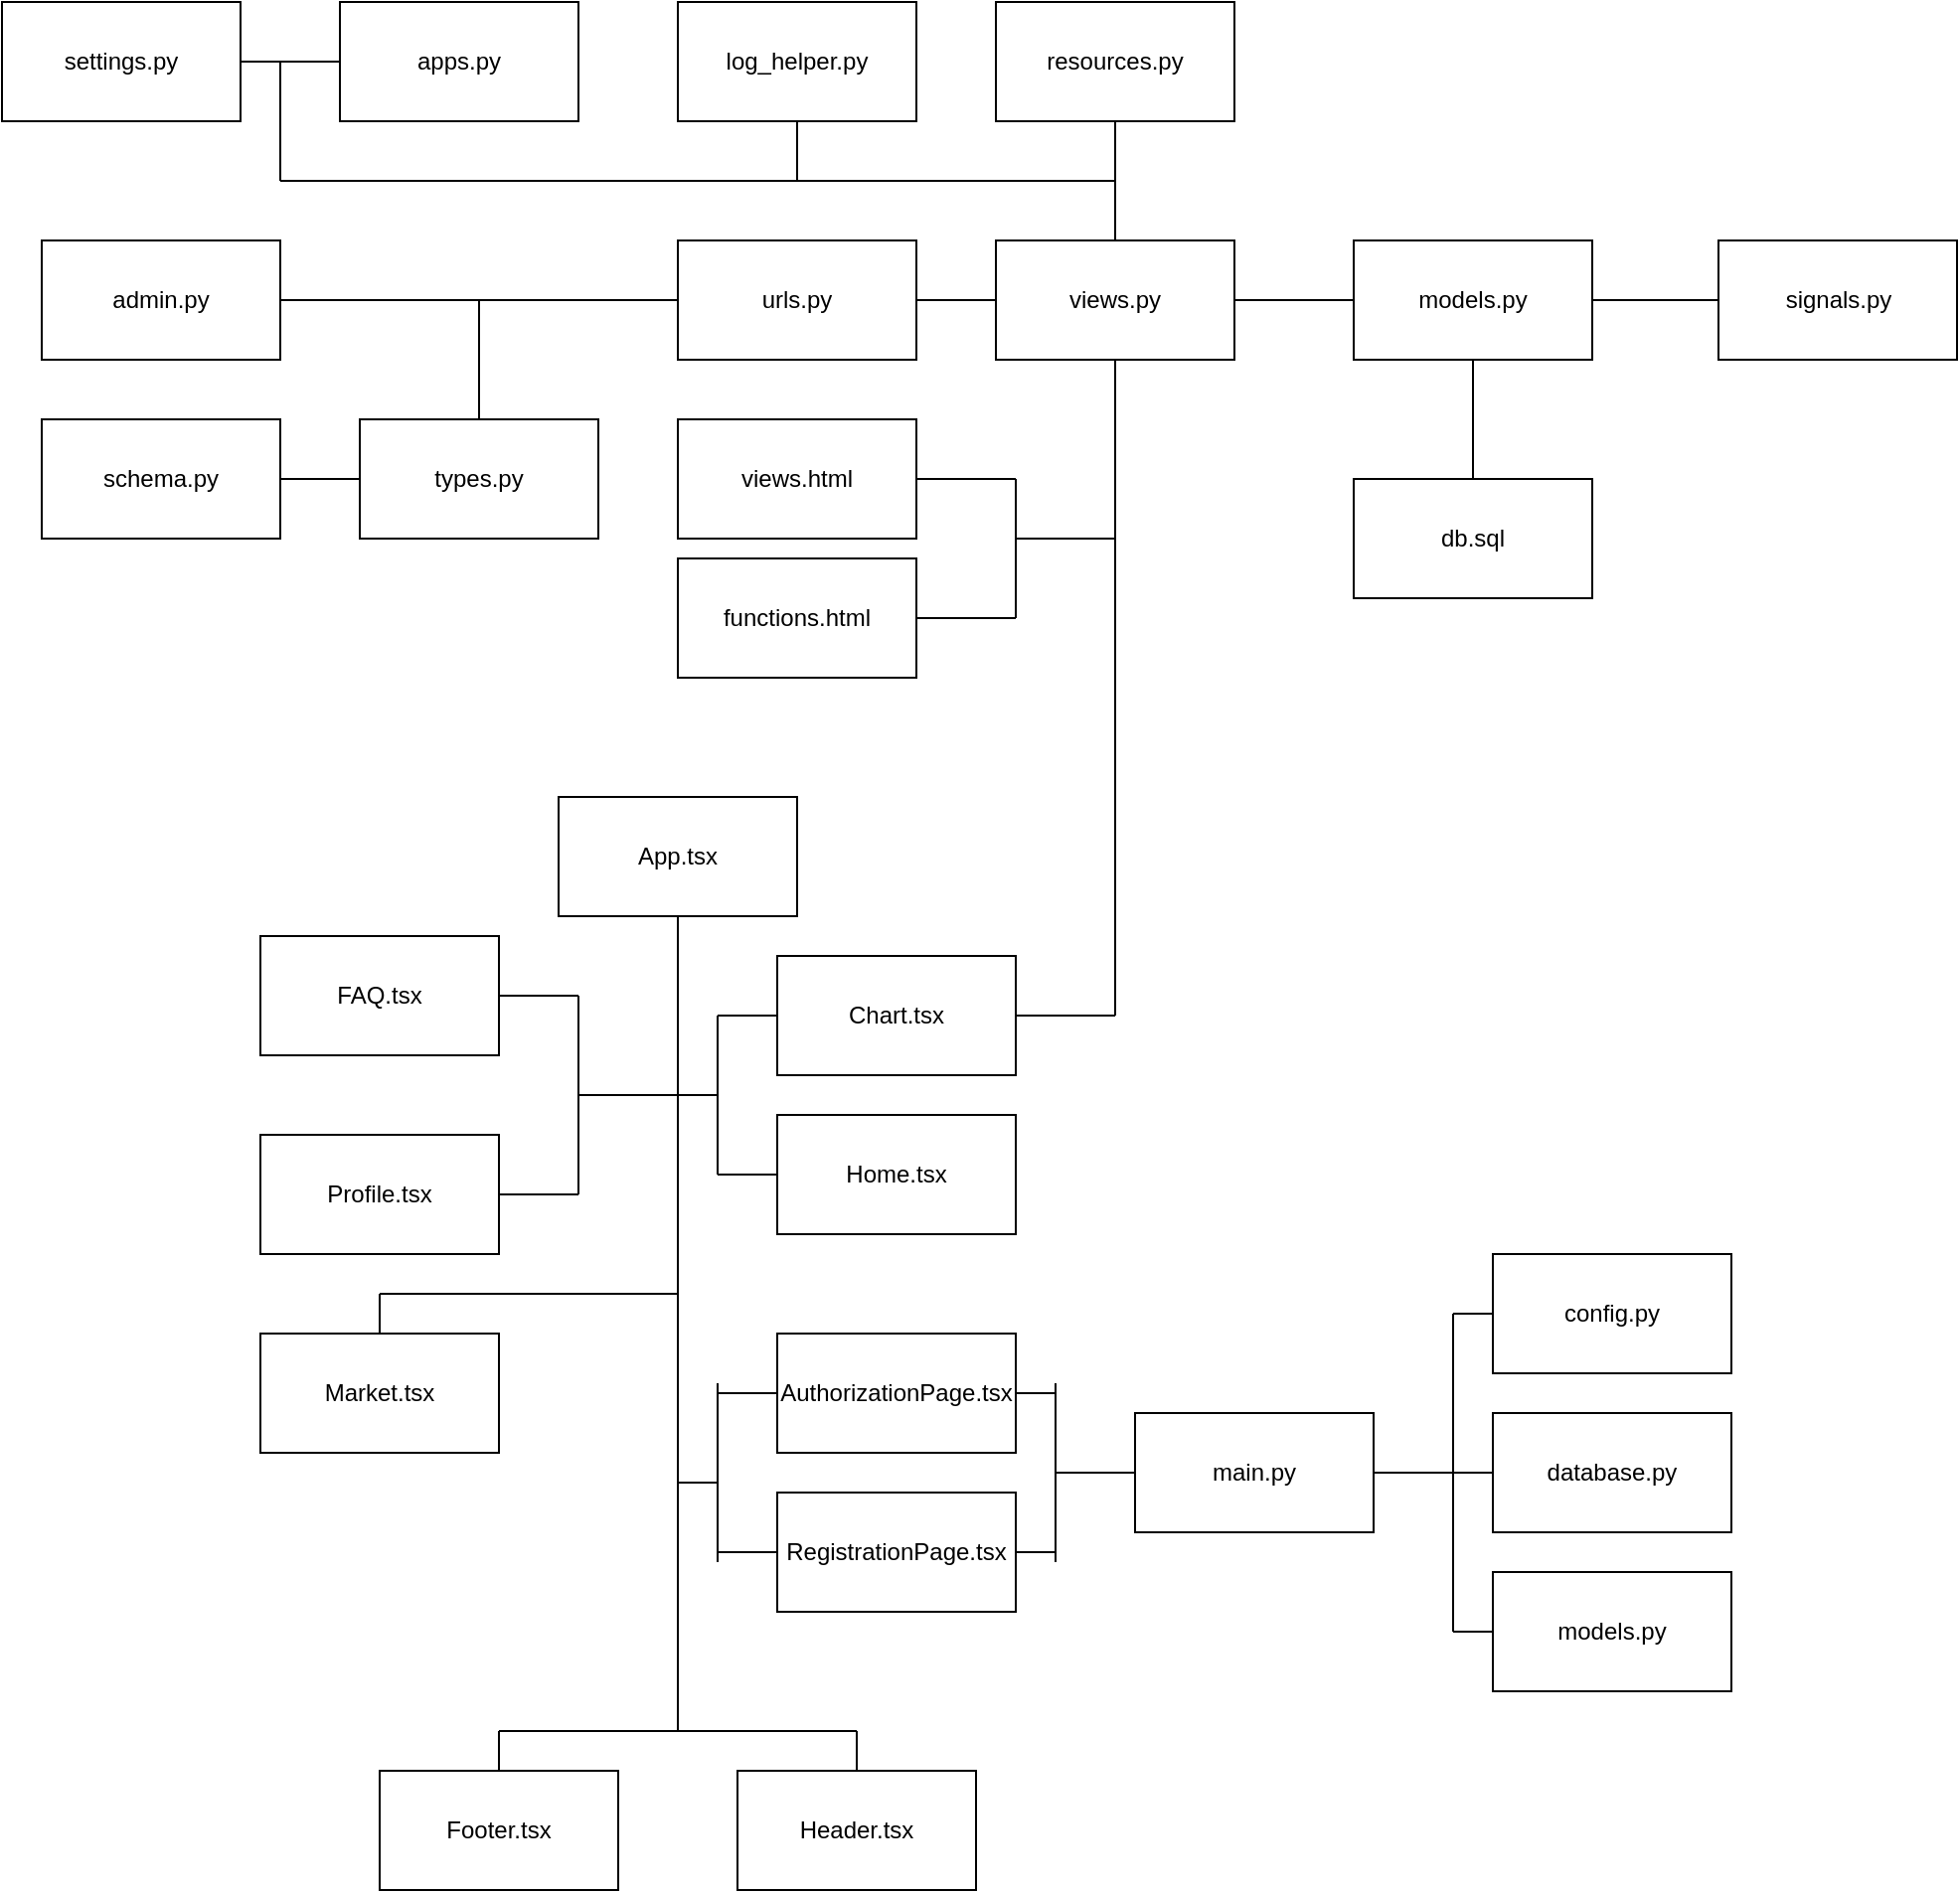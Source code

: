 <mxfile version="25.0.3">
  <diagram name="Страница — 1" id="OIgztMC9xmjlAzjdPpEm">
    <mxGraphModel dx="2044" dy="639" grid="1" gridSize="10" guides="1" tooltips="1" connect="1" arrows="1" fold="1" page="1" pageScale="1" pageWidth="827" pageHeight="1169" math="0" shadow="0">
      <root>
        <mxCell id="0" />
        <mxCell id="1" parent="0" />
        <mxCell id="k0LEbVaQzsWmvaf97h7i-1" value="urls.py" style="rounded=0;whiteSpace=wrap;html=1;" vertex="1" parent="1">
          <mxGeometry x="-110" y="260" width="120" height="60" as="geometry" />
        </mxCell>
        <mxCell id="k0LEbVaQzsWmvaf97h7i-2" value="views.py" style="rounded=0;whiteSpace=wrap;html=1;" vertex="1" parent="1">
          <mxGeometry x="50" y="260" width="120" height="60" as="geometry" />
        </mxCell>
        <mxCell id="k0LEbVaQzsWmvaf97h7i-8" value="schema.py" style="rounded=0;whiteSpace=wrap;html=1;" vertex="1" parent="1">
          <mxGeometry x="-430" y="350" width="120" height="60" as="geometry" />
        </mxCell>
        <mxCell id="k0LEbVaQzsWmvaf97h7i-12" value="types.py" style="rounded=0;whiteSpace=wrap;html=1;" vertex="1" parent="1">
          <mxGeometry x="-270" y="350" width="120" height="60" as="geometry" />
        </mxCell>
        <mxCell id="k0LEbVaQzsWmvaf97h7i-15" value="" style="endArrow=none;html=1;rounded=0;exitX=1;exitY=0.5;exitDx=0;exitDy=0;" edge="1" parent="1" target="k0LEbVaQzsWmvaf97h7i-2">
          <mxGeometry width="50" height="50" relative="1" as="geometry">
            <mxPoint x="10" y="290" as="sourcePoint" />
            <mxPoint x="30" y="380" as="targetPoint" />
          </mxGeometry>
        </mxCell>
        <mxCell id="k0LEbVaQzsWmvaf97h7i-18" value="signals.py" style="rounded=0;whiteSpace=wrap;html=1;" vertex="1" parent="1">
          <mxGeometry x="413.5" y="260" width="120" height="60" as="geometry" />
        </mxCell>
        <mxCell id="k0LEbVaQzsWmvaf97h7i-20" value="functions.html" style="rounded=0;whiteSpace=wrap;html=1;" vertex="1" parent="1">
          <mxGeometry x="-110" y="420" width="120" height="60" as="geometry" />
        </mxCell>
        <mxCell id="k0LEbVaQzsWmvaf97h7i-21" value="views.html" style="rounded=0;whiteSpace=wrap;html=1;" vertex="1" parent="1">
          <mxGeometry x="-110" y="350" width="120" height="60" as="geometry" />
        </mxCell>
        <mxCell id="k0LEbVaQzsWmvaf97h7i-22" value="" style="endArrow=none;html=1;rounded=0;entryX=0.5;entryY=1;entryDx=0;entryDy=0;" edge="1" parent="1" target="k0LEbVaQzsWmvaf97h7i-2">
          <mxGeometry width="50" height="50" relative="1" as="geometry">
            <mxPoint x="110" y="410" as="sourcePoint" />
            <mxPoint x="130" y="330" as="targetPoint" />
          </mxGeometry>
        </mxCell>
        <mxCell id="k0LEbVaQzsWmvaf97h7i-26" value="log_helper.py" style="rounded=0;whiteSpace=wrap;html=1;" vertex="1" parent="1">
          <mxGeometry x="-110" y="140" width="120" height="60" as="geometry" />
        </mxCell>
        <mxCell id="k0LEbVaQzsWmvaf97h7i-27" value="resources.py" style="rounded=0;whiteSpace=wrap;html=1;" vertex="1" parent="1">
          <mxGeometry x="50" y="140" width="120" height="60" as="geometry" />
        </mxCell>
        <mxCell id="k0LEbVaQzsWmvaf97h7i-28" value="" style="endArrow=none;html=1;rounded=0;exitX=0.5;exitY=0;exitDx=0;exitDy=0;entryX=0.5;entryY=1;entryDx=0;entryDy=0;" edge="1" parent="1" source="k0LEbVaQzsWmvaf97h7i-2" target="k0LEbVaQzsWmvaf97h7i-27">
          <mxGeometry width="50" height="50" relative="1" as="geometry">
            <mxPoint x="60" y="260" as="sourcePoint" />
            <mxPoint x="110" y="210" as="targetPoint" />
          </mxGeometry>
        </mxCell>
        <mxCell id="k0LEbVaQzsWmvaf97h7i-29" value="" style="endArrow=none;html=1;rounded=0;entryX=0.5;entryY=1;entryDx=0;entryDy=0;" edge="1" parent="1" target="k0LEbVaQzsWmvaf97h7i-26">
          <mxGeometry width="50" height="50" relative="1" as="geometry">
            <mxPoint x="-50" y="230" as="sourcePoint" />
            <mxPoint x="-30" y="220" as="targetPoint" />
          </mxGeometry>
        </mxCell>
        <mxCell id="k0LEbVaQzsWmvaf97h7i-30" value="" style="endArrow=none;html=1;rounded=0;" edge="1" parent="1">
          <mxGeometry width="50" height="50" relative="1" as="geometry">
            <mxPoint x="-50" y="230" as="sourcePoint" />
            <mxPoint x="110" y="230" as="targetPoint" />
          </mxGeometry>
        </mxCell>
        <mxCell id="k0LEbVaQzsWmvaf97h7i-32" value="admin.py" style="rounded=0;whiteSpace=wrap;html=1;" vertex="1" parent="1">
          <mxGeometry x="-430" y="260" width="120" height="60" as="geometry" />
        </mxCell>
        <mxCell id="k0LEbVaQzsWmvaf97h7i-34" value="" style="endArrow=none;html=1;rounded=0;exitX=1;exitY=0.5;exitDx=0;exitDy=0;" edge="1" parent="1" source="k0LEbVaQzsWmvaf97h7i-20">
          <mxGeometry width="50" height="50" relative="1" as="geometry">
            <mxPoint x="90" y="420" as="sourcePoint" />
            <mxPoint x="60" y="450" as="targetPoint" />
          </mxGeometry>
        </mxCell>
        <mxCell id="k0LEbVaQzsWmvaf97h7i-35" value="" style="endArrow=none;html=1;rounded=0;" edge="1" parent="1">
          <mxGeometry width="50" height="50" relative="1" as="geometry">
            <mxPoint x="60" y="450" as="sourcePoint" />
            <mxPoint x="60" y="380" as="targetPoint" />
          </mxGeometry>
        </mxCell>
        <mxCell id="k0LEbVaQzsWmvaf97h7i-36" value="" style="endArrow=none;html=1;rounded=0;exitX=1;exitY=0.5;exitDx=0;exitDy=0;" edge="1" parent="1" source="k0LEbVaQzsWmvaf97h7i-21">
          <mxGeometry width="50" height="50" relative="1" as="geometry">
            <mxPoint x="170" y="420" as="sourcePoint" />
            <mxPoint x="60" y="380" as="targetPoint" />
          </mxGeometry>
        </mxCell>
        <mxCell id="k0LEbVaQzsWmvaf97h7i-37" value="" style="endArrow=none;html=1;rounded=0;" edge="1" parent="1">
          <mxGeometry width="50" height="50" relative="1" as="geometry">
            <mxPoint x="60" y="410" as="sourcePoint" />
            <mxPoint x="110" y="410" as="targetPoint" />
          </mxGeometry>
        </mxCell>
        <mxCell id="k0LEbVaQzsWmvaf97h7i-38" value="apps.py" style="rounded=0;whiteSpace=wrap;html=1;" vertex="1" parent="1">
          <mxGeometry x="-280" y="140" width="120" height="60" as="geometry" />
        </mxCell>
        <mxCell id="k0LEbVaQzsWmvaf97h7i-39" value="settings.py" style="rounded=0;whiteSpace=wrap;html=1;" vertex="1" parent="1">
          <mxGeometry x="-450" y="140" width="120" height="60" as="geometry" />
        </mxCell>
        <mxCell id="k0LEbVaQzsWmvaf97h7i-40" value="" style="endArrow=none;html=1;rounded=0;exitX=1;exitY=0.5;exitDx=0;exitDy=0;" edge="1" parent="1" source="k0LEbVaQzsWmvaf97h7i-39" target="k0LEbVaQzsWmvaf97h7i-38">
          <mxGeometry width="50" height="50" relative="1" as="geometry">
            <mxPoint x="-350" y="300" as="sourcePoint" />
            <mxPoint x="-300" y="250" as="targetPoint" />
          </mxGeometry>
        </mxCell>
        <mxCell id="k0LEbVaQzsWmvaf97h7i-41" value="" style="endArrow=none;html=1;rounded=0;" edge="1" parent="1">
          <mxGeometry width="50" height="50" relative="1" as="geometry">
            <mxPoint x="-310" y="230" as="sourcePoint" />
            <mxPoint x="-310" y="170" as="targetPoint" />
          </mxGeometry>
        </mxCell>
        <mxCell id="k0LEbVaQzsWmvaf97h7i-42" value="" style="endArrow=none;html=1;rounded=0;" edge="1" parent="1">
          <mxGeometry width="50" height="50" relative="1" as="geometry">
            <mxPoint x="-310" y="230" as="sourcePoint" />
            <mxPoint x="-50" y="230" as="targetPoint" />
          </mxGeometry>
        </mxCell>
        <mxCell id="k0LEbVaQzsWmvaf97h7i-43" value="App.tsx" style="rounded=0;whiteSpace=wrap;html=1;" vertex="1" parent="1">
          <mxGeometry x="-170" y="540" width="120" height="60" as="geometry" />
        </mxCell>
        <mxCell id="k0LEbVaQzsWmvaf97h7i-45" value="Profile.tsx" style="rounded=0;whiteSpace=wrap;html=1;" vertex="1" parent="1">
          <mxGeometry x="-320" y="710" width="120" height="60" as="geometry" />
        </mxCell>
        <mxCell id="k0LEbVaQzsWmvaf97h7i-49" value="Home.tsx" style="rounded=0;whiteSpace=wrap;html=1;" vertex="1" parent="1">
          <mxGeometry x="-60" y="700" width="120" height="60" as="geometry" />
        </mxCell>
        <mxCell id="k0LEbVaQzsWmvaf97h7i-50" value="AuthorizationPage.tsx" style="rounded=0;whiteSpace=wrap;html=1;" vertex="1" parent="1">
          <mxGeometry x="-60" y="810" width="120" height="60" as="geometry" />
        </mxCell>
        <mxCell id="k0LEbVaQzsWmvaf97h7i-51" value="RegistrationPage.tsx" style="rounded=0;whiteSpace=wrap;html=1;" vertex="1" parent="1">
          <mxGeometry x="-60" y="890" width="120" height="60" as="geometry" />
        </mxCell>
        <mxCell id="k0LEbVaQzsWmvaf97h7i-54" value="" style="endArrow=none;html=1;rounded=0;" edge="1" parent="1">
          <mxGeometry width="50" height="50" relative="1" as="geometry">
            <mxPoint x="-260" y="790" as="sourcePoint" />
            <mxPoint x="-110" y="790" as="targetPoint" />
          </mxGeometry>
        </mxCell>
        <mxCell id="k0LEbVaQzsWmvaf97h7i-55" value="" style="endArrow=none;html=1;rounded=0;" edge="1" parent="1">
          <mxGeometry width="50" height="50" relative="1" as="geometry">
            <mxPoint x="-260" y="810" as="sourcePoint" />
            <mxPoint x="-260" y="790" as="targetPoint" />
          </mxGeometry>
        </mxCell>
        <mxCell id="k0LEbVaQzsWmvaf97h7i-57" value="" style="endArrow=none;html=1;rounded=0;exitX=1;exitY=0.5;exitDx=0;exitDy=0;" edge="1" parent="1">
          <mxGeometry width="50" height="50" relative="1" as="geometry">
            <mxPoint x="-200" y="640" as="sourcePoint" />
            <mxPoint x="-160" y="640" as="targetPoint" />
          </mxGeometry>
        </mxCell>
        <mxCell id="k0LEbVaQzsWmvaf97h7i-58" value="" style="endArrow=none;html=1;rounded=0;exitX=1;exitY=0.5;exitDx=0;exitDy=0;" edge="1" parent="1" source="k0LEbVaQzsWmvaf97h7i-45">
          <mxGeometry width="50" height="50" relative="1" as="geometry">
            <mxPoint x="-150" y="730" as="sourcePoint" />
            <mxPoint x="-160" y="740" as="targetPoint" />
          </mxGeometry>
        </mxCell>
        <mxCell id="k0LEbVaQzsWmvaf97h7i-59" value="" style="endArrow=none;html=1;rounded=0;" edge="1" parent="1">
          <mxGeometry width="50" height="50" relative="1" as="geometry">
            <mxPoint x="-160" y="740" as="sourcePoint" />
            <mxPoint x="-160" y="640" as="targetPoint" />
          </mxGeometry>
        </mxCell>
        <mxCell id="k0LEbVaQzsWmvaf97h7i-62" value="" style="endArrow=none;html=1;rounded=0;" edge="1" parent="1">
          <mxGeometry width="50" height="50" relative="1" as="geometry">
            <mxPoint x="-90" y="730" as="sourcePoint" />
            <mxPoint x="-90" y="650" as="targetPoint" />
            <Array as="points">
              <mxPoint x="-90" y="690" />
            </Array>
          </mxGeometry>
        </mxCell>
        <mxCell id="k0LEbVaQzsWmvaf97h7i-63" value="" style="endArrow=none;html=1;rounded=0;" edge="1" parent="1">
          <mxGeometry width="50" height="50" relative="1" as="geometry">
            <mxPoint x="-160" y="690" as="sourcePoint" />
            <mxPoint x="-90" y="690" as="targetPoint" />
          </mxGeometry>
        </mxCell>
        <mxCell id="k0LEbVaQzsWmvaf97h7i-65" value="FAQ.tsx" style="rounded=0;whiteSpace=wrap;html=1;" vertex="1" parent="1">
          <mxGeometry x="-320" y="610" width="120" height="60" as="geometry" />
        </mxCell>
        <mxCell id="k0LEbVaQzsWmvaf97h7i-67" value="" style="endArrow=none;html=1;rounded=0;entryX=0.5;entryY=1;entryDx=0;entryDy=0;" edge="1" parent="1" target="k0LEbVaQzsWmvaf97h7i-43">
          <mxGeometry width="50" height="50" relative="1" as="geometry">
            <mxPoint x="-110" y="790" as="sourcePoint" />
            <mxPoint x="-70" y="720" as="targetPoint" />
          </mxGeometry>
        </mxCell>
        <mxCell id="k0LEbVaQzsWmvaf97h7i-69" value="" style="endArrow=none;html=1;rounded=0;entryX=0;entryY=0.5;entryDx=0;entryDy=0;" edge="1" parent="1">
          <mxGeometry width="50" height="50" relative="1" as="geometry">
            <mxPoint x="-90" y="650" as="sourcePoint" />
            <mxPoint x="-60" y="650" as="targetPoint" />
          </mxGeometry>
        </mxCell>
        <mxCell id="k0LEbVaQzsWmvaf97h7i-70" value="" style="endArrow=none;html=1;rounded=0;entryX=0;entryY=0.5;entryDx=0;entryDy=0;" edge="1" parent="1" target="k0LEbVaQzsWmvaf97h7i-49">
          <mxGeometry width="50" height="50" relative="1" as="geometry">
            <mxPoint x="-90" y="730" as="sourcePoint" />
            <mxPoint x="-90" y="610" as="targetPoint" />
          </mxGeometry>
        </mxCell>
        <mxCell id="k0LEbVaQzsWmvaf97h7i-71" value="" style="endArrow=none;html=1;rounded=0;" edge="1" parent="1">
          <mxGeometry width="50" height="50" relative="1" as="geometry">
            <mxPoint x="110" y="410" as="sourcePoint" />
            <mxPoint x="110" y="650" as="targetPoint" />
          </mxGeometry>
        </mxCell>
        <mxCell id="k0LEbVaQzsWmvaf97h7i-72" value="" style="endArrow=none;html=1;rounded=0;exitX=1;exitY=0.5;exitDx=0;exitDy=0;" edge="1" parent="1" source="k0LEbVaQzsWmvaf97h7i-51">
          <mxGeometry width="50" height="50" relative="1" as="geometry">
            <mxPoint x="120" y="815" as="sourcePoint" />
            <mxPoint x="80" y="920" as="targetPoint" />
          </mxGeometry>
        </mxCell>
        <mxCell id="k0LEbVaQzsWmvaf97h7i-73" value="" style="endArrow=none;html=1;rounded=0;exitX=1;exitY=0.5;exitDx=0;exitDy=0;" edge="1" parent="1" source="k0LEbVaQzsWmvaf97h7i-50">
          <mxGeometry width="50" height="50" relative="1" as="geometry">
            <mxPoint x="140" y="805" as="sourcePoint" />
            <mxPoint x="80" y="840" as="targetPoint" />
          </mxGeometry>
        </mxCell>
        <mxCell id="k0LEbVaQzsWmvaf97h7i-74" value="" style="endArrow=none;html=1;rounded=0;" edge="1" parent="1">
          <mxGeometry width="50" height="50" relative="1" as="geometry">
            <mxPoint x="80" y="835" as="sourcePoint" />
            <mxPoint x="80" y="925" as="targetPoint" />
            <Array as="points">
              <mxPoint x="80" y="875" />
            </Array>
          </mxGeometry>
        </mxCell>
        <mxCell id="k0LEbVaQzsWmvaf97h7i-76" value="" style="endArrow=none;html=1;rounded=0;exitX=1;exitY=0.5;exitDx=0;exitDy=0;" edge="1" parent="1">
          <mxGeometry width="50" height="50" relative="1" as="geometry">
            <mxPoint x="60" y="650" as="sourcePoint" />
            <mxPoint x="110" y="650" as="targetPoint" />
          </mxGeometry>
        </mxCell>
        <mxCell id="k0LEbVaQzsWmvaf97h7i-78" value="" style="endArrow=none;html=1;rounded=0;" edge="1" parent="1">
          <mxGeometry width="50" height="50" relative="1" as="geometry">
            <mxPoint x="-110" y="1010" as="sourcePoint" />
            <mxPoint x="-110" y="785" as="targetPoint" />
          </mxGeometry>
        </mxCell>
        <mxCell id="k0LEbVaQzsWmvaf97h7i-80" value="" style="endArrow=none;html=1;rounded=0;" edge="1" parent="1">
          <mxGeometry width="50" height="50" relative="1" as="geometry">
            <mxPoint x="-90" y="885" as="sourcePoint" />
            <mxPoint x="-110" y="885" as="targetPoint" />
          </mxGeometry>
        </mxCell>
        <mxCell id="k0LEbVaQzsWmvaf97h7i-81" value="" style="endArrow=none;html=1;rounded=0;" edge="1" parent="1">
          <mxGeometry width="50" height="50" relative="1" as="geometry">
            <mxPoint x="-90" y="925" as="sourcePoint" />
            <mxPoint x="-90" y="885" as="targetPoint" />
          </mxGeometry>
        </mxCell>
        <mxCell id="k0LEbVaQzsWmvaf97h7i-83" value="" style="endArrow=none;html=1;rounded=0;entryX=0;entryY=0.5;entryDx=0;entryDy=0;" edge="1" parent="1" target="k0LEbVaQzsWmvaf97h7i-51">
          <mxGeometry width="50" height="50" relative="1" as="geometry">
            <mxPoint x="-90" y="920" as="sourcePoint" />
            <mxPoint x="-260" y="905" as="targetPoint" />
          </mxGeometry>
        </mxCell>
        <mxCell id="k0LEbVaQzsWmvaf97h7i-84" value="" style="endArrow=none;html=1;rounded=0;exitX=0;exitY=0.5;exitDx=0;exitDy=0;" edge="1" parent="1" source="k0LEbVaQzsWmvaf97h7i-50">
          <mxGeometry width="50" height="50" relative="1" as="geometry">
            <mxPoint x="-80" y="795" as="sourcePoint" />
            <mxPoint x="-90" y="840" as="targetPoint" />
          </mxGeometry>
        </mxCell>
        <mxCell id="k0LEbVaQzsWmvaf97h7i-85" value="" style="endArrow=none;html=1;rounded=0;" edge="1" parent="1">
          <mxGeometry width="50" height="50" relative="1" as="geometry">
            <mxPoint x="-90" y="885" as="sourcePoint" />
            <mxPoint x="-90" y="835" as="targetPoint" />
          </mxGeometry>
        </mxCell>
        <mxCell id="k0LEbVaQzsWmvaf97h7i-87" value="models.py" style="rounded=0;whiteSpace=wrap;html=1;" vertex="1" parent="1">
          <mxGeometry x="230" y="260" width="120" height="60" as="geometry" />
        </mxCell>
        <mxCell id="k0LEbVaQzsWmvaf97h7i-89" value="" style="endArrow=none;html=1;rounded=0;exitX=1;exitY=0.5;exitDx=0;exitDy=0;entryX=0;entryY=0.5;entryDx=0;entryDy=0;" edge="1" parent="1" source="k0LEbVaQzsWmvaf97h7i-8" target="k0LEbVaQzsWmvaf97h7i-12">
          <mxGeometry width="50" height="50" relative="1" as="geometry">
            <mxPoint x="-310" y="500" as="sourcePoint" />
            <mxPoint x="-260" y="450" as="targetPoint" />
          </mxGeometry>
        </mxCell>
        <mxCell id="k0LEbVaQzsWmvaf97h7i-90" value="" style="endArrow=none;html=1;rounded=0;exitX=1;exitY=0.5;exitDx=0;exitDy=0;entryX=0;entryY=0.5;entryDx=0;entryDy=0;" edge="1" parent="1" source="k0LEbVaQzsWmvaf97h7i-32" target="k0LEbVaQzsWmvaf97h7i-1">
          <mxGeometry width="50" height="50" relative="1" as="geometry">
            <mxPoint x="-250" y="320" as="sourcePoint" />
            <mxPoint x="-200" y="270" as="targetPoint" />
          </mxGeometry>
        </mxCell>
        <mxCell id="k0LEbVaQzsWmvaf97h7i-91" value="" style="endArrow=none;html=1;rounded=0;exitX=0.5;exitY=0;exitDx=0;exitDy=0;" edge="1" parent="1" source="k0LEbVaQzsWmvaf97h7i-12">
          <mxGeometry width="50" height="50" relative="1" as="geometry">
            <mxPoint x="-280" y="490" as="sourcePoint" />
            <mxPoint x="-210" y="290" as="targetPoint" />
          </mxGeometry>
        </mxCell>
        <mxCell id="k0LEbVaQzsWmvaf97h7i-92" value="" style="endArrow=none;html=1;rounded=0;exitX=1;exitY=0.5;exitDx=0;exitDy=0;entryX=0;entryY=0.5;entryDx=0;entryDy=0;" edge="1" parent="1" source="k0LEbVaQzsWmvaf97h7i-2" target="k0LEbVaQzsWmvaf97h7i-87">
          <mxGeometry width="50" height="50" relative="1" as="geometry">
            <mxPoint x="270" y="190" as="sourcePoint" />
            <mxPoint x="320" y="140" as="targetPoint" />
          </mxGeometry>
        </mxCell>
        <mxCell id="k0LEbVaQzsWmvaf97h7i-94" value="" style="endArrow=none;html=1;rounded=0;entryX=1;entryY=0.5;entryDx=0;entryDy=0;exitX=0;exitY=0.5;exitDx=0;exitDy=0;" edge="1" parent="1" source="k0LEbVaQzsWmvaf97h7i-18" target="k0LEbVaQzsWmvaf97h7i-87">
          <mxGeometry width="50" height="50" relative="1" as="geometry">
            <mxPoint x="500" y="470" as="sourcePoint" />
            <mxPoint x="550" y="420" as="targetPoint" />
          </mxGeometry>
        </mxCell>
        <mxCell id="k0LEbVaQzsWmvaf97h7i-96" value="db.sql" style="rounded=0;whiteSpace=wrap;html=1;" vertex="1" parent="1">
          <mxGeometry x="230" y="380" width="120" height="60" as="geometry" />
        </mxCell>
        <mxCell id="k0LEbVaQzsWmvaf97h7i-97" value="" style="endArrow=none;html=1;rounded=0;entryX=0.5;entryY=1;entryDx=0;entryDy=0;exitX=0.5;exitY=0;exitDx=0;exitDy=0;" edge="1" parent="1" source="k0LEbVaQzsWmvaf97h7i-96" target="k0LEbVaQzsWmvaf97h7i-87">
          <mxGeometry width="50" height="50" relative="1" as="geometry">
            <mxPoint x="170" y="490" as="sourcePoint" />
            <mxPoint x="220" y="440" as="targetPoint" />
          </mxGeometry>
        </mxCell>
        <mxCell id="k0LEbVaQzsWmvaf97h7i-98" value="main.py" style="rounded=0;whiteSpace=wrap;html=1;" vertex="1" parent="1">
          <mxGeometry x="120" y="850" width="120" height="60" as="geometry" />
        </mxCell>
        <mxCell id="k0LEbVaQzsWmvaf97h7i-99" value="config.py" style="rounded=0;whiteSpace=wrap;html=1;" vertex="1" parent="1">
          <mxGeometry x="300" y="770" width="120" height="60" as="geometry" />
        </mxCell>
        <mxCell id="k0LEbVaQzsWmvaf97h7i-100" value="database.py" style="rounded=0;whiteSpace=wrap;html=1;" vertex="1" parent="1">
          <mxGeometry x="300" y="850" width="120" height="60" as="geometry" />
        </mxCell>
        <mxCell id="k0LEbVaQzsWmvaf97h7i-101" value="models.py" style="rounded=0;whiteSpace=wrap;html=1;" vertex="1" parent="1">
          <mxGeometry x="300" y="930" width="120" height="60" as="geometry" />
        </mxCell>
        <mxCell id="k0LEbVaQzsWmvaf97h7i-102" value="" style="endArrow=none;html=1;rounded=0;exitX=1;exitY=0.5;exitDx=0;exitDy=0;" edge="1" parent="1" source="k0LEbVaQzsWmvaf97h7i-98" target="k0LEbVaQzsWmvaf97h7i-100">
          <mxGeometry width="50" height="50" relative="1" as="geometry">
            <mxPoint x="30" y="770" as="sourcePoint" />
            <mxPoint x="280" y="880" as="targetPoint" />
          </mxGeometry>
        </mxCell>
        <mxCell id="k0LEbVaQzsWmvaf97h7i-103" value="" style="endArrow=none;html=1;rounded=0;" edge="1" parent="1">
          <mxGeometry width="50" height="50" relative="1" as="geometry">
            <mxPoint x="280" y="960" as="sourcePoint" />
            <mxPoint x="280" y="800" as="targetPoint" />
          </mxGeometry>
        </mxCell>
        <mxCell id="k0LEbVaQzsWmvaf97h7i-104" value="" style="endArrow=none;html=1;rounded=0;exitX=0;exitY=0.5;exitDx=0;exitDy=0;" edge="1" parent="1" source="k0LEbVaQzsWmvaf97h7i-99">
          <mxGeometry width="50" height="50" relative="1" as="geometry">
            <mxPoint x="180" y="680" as="sourcePoint" />
            <mxPoint x="280" y="800" as="targetPoint" />
          </mxGeometry>
        </mxCell>
        <mxCell id="k0LEbVaQzsWmvaf97h7i-105" value="" style="endArrow=none;html=1;rounded=0;entryX=0;entryY=0.5;entryDx=0;entryDy=0;" edge="1" parent="1" target="k0LEbVaQzsWmvaf97h7i-101">
          <mxGeometry width="50" height="50" relative="1" as="geometry">
            <mxPoint x="280" y="960" as="sourcePoint" />
            <mxPoint x="250" y="1080" as="targetPoint" />
          </mxGeometry>
        </mxCell>
        <mxCell id="k0LEbVaQzsWmvaf97h7i-107" value="" style="endArrow=none;html=1;rounded=0;entryX=0;entryY=0.5;entryDx=0;entryDy=0;" edge="1" parent="1" target="k0LEbVaQzsWmvaf97h7i-98">
          <mxGeometry width="50" height="50" relative="1" as="geometry">
            <mxPoint x="80" y="880" as="sourcePoint" />
            <mxPoint x="100" y="830" as="targetPoint" />
          </mxGeometry>
        </mxCell>
        <mxCell id="k0LEbVaQzsWmvaf97h7i-109" value="Footer.tsx" style="rounded=0;whiteSpace=wrap;html=1;" vertex="1" parent="1">
          <mxGeometry x="-260" y="1030" width="120" height="60" as="geometry" />
        </mxCell>
        <mxCell id="k0LEbVaQzsWmvaf97h7i-110" value="Header.tsx" style="rounded=0;whiteSpace=wrap;html=1;" vertex="1" parent="1">
          <mxGeometry x="-80" y="1030" width="120" height="60" as="geometry" />
        </mxCell>
        <mxCell id="k0LEbVaQzsWmvaf97h7i-111" value="" style="endArrow=none;html=1;rounded=0;exitX=0.5;exitY=0;exitDx=0;exitDy=0;" edge="1" parent="1" source="k0LEbVaQzsWmvaf97h7i-109">
          <mxGeometry width="50" height="50" relative="1" as="geometry">
            <mxPoint x="-250" y="1010" as="sourcePoint" />
            <mxPoint x="-200" y="1010" as="targetPoint" />
          </mxGeometry>
        </mxCell>
        <mxCell id="k0LEbVaQzsWmvaf97h7i-112" value="" style="endArrow=none;html=1;rounded=0;exitX=0.5;exitY=0;exitDx=0;exitDy=0;" edge="1" parent="1" source="k0LEbVaQzsWmvaf97h7i-110">
          <mxGeometry width="50" height="50" relative="1" as="geometry">
            <mxPoint x="40" y="1020" as="sourcePoint" />
            <mxPoint x="-20" y="1010" as="targetPoint" />
          </mxGeometry>
        </mxCell>
        <mxCell id="k0LEbVaQzsWmvaf97h7i-113" value="" style="endArrow=none;html=1;rounded=0;" edge="1" parent="1">
          <mxGeometry width="50" height="50" relative="1" as="geometry">
            <mxPoint x="-200" y="1010" as="sourcePoint" />
            <mxPoint x="-20" y="1010" as="targetPoint" />
          </mxGeometry>
        </mxCell>
        <mxCell id="k0LEbVaQzsWmvaf97h7i-114" value="Market.tsx" style="rounded=0;whiteSpace=wrap;html=1;" vertex="1" parent="1">
          <mxGeometry x="-320" y="810" width="120" height="60" as="geometry" />
        </mxCell>
        <mxCell id="k0LEbVaQzsWmvaf97h7i-115" value="Chart.tsx" style="rounded=0;whiteSpace=wrap;html=1;" vertex="1" parent="1">
          <mxGeometry x="-60" y="620" width="120" height="60" as="geometry" />
        </mxCell>
      </root>
    </mxGraphModel>
  </diagram>
</mxfile>
